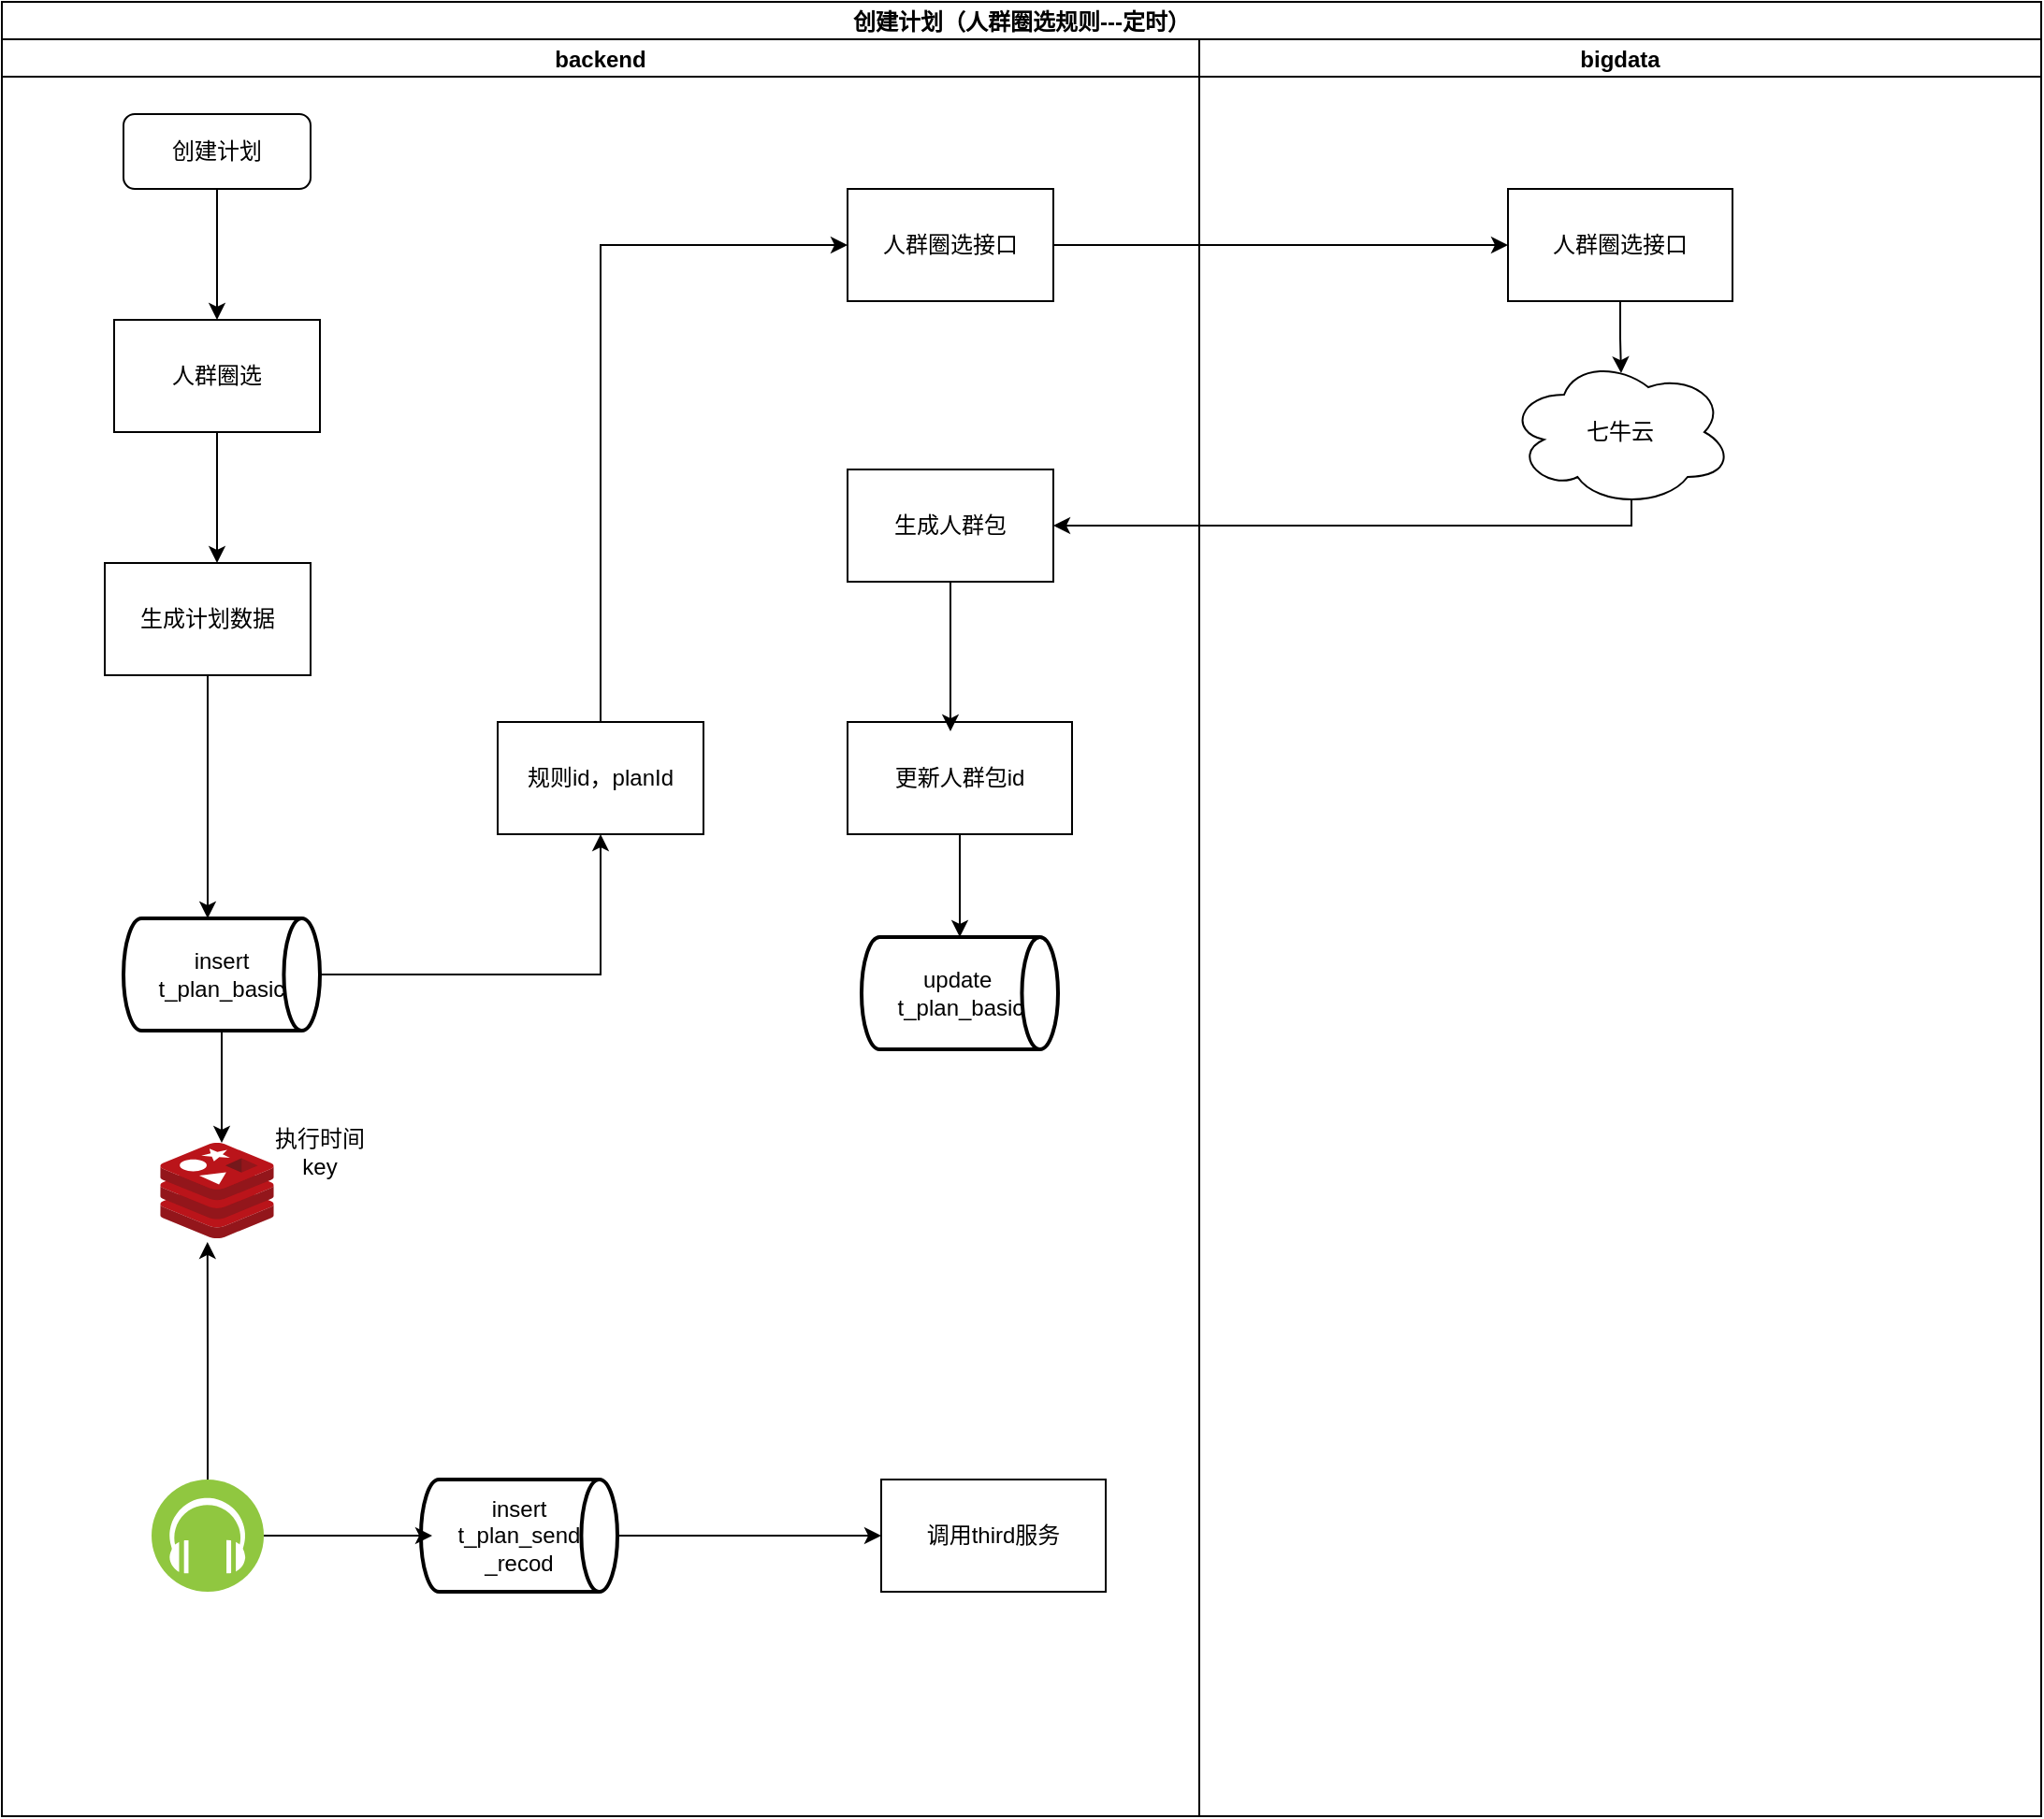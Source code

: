 <mxfile version="20.2.7" type="github" pages="2">
  <diagram id="Nt-qGN5W3i-qoPwv_6xT" name="第 1 页">
    <mxGraphModel dx="1635" dy="804" grid="1" gridSize="10" guides="1" tooltips="1" connect="1" arrows="1" fold="1" page="1" pageScale="1" pageWidth="827" pageHeight="1169" math="0" shadow="0">
      <root>
        <mxCell id="0" />
        <mxCell id="1" parent="0" />
        <mxCell id="hO9k1SS9SRoio_GHONLS-42" value="创建计划（人群圈选规则---定时）" style="swimlane;childLayout=stackLayout;resizeParent=1;resizeParentMax=0;startSize=20;" vertex="1" parent="1">
          <mxGeometry x="190" y="120" width="1090" height="970" as="geometry" />
        </mxCell>
        <mxCell id="hO9k1SS9SRoio_GHONLS-58" style="edgeStyle=orthogonalEdgeStyle;rounded=0;orthogonalLoop=1;jettySize=auto;html=1;entryX=0;entryY=0.5;entryDx=0;entryDy=0;" edge="1" parent="hO9k1SS9SRoio_GHONLS-42" source="hO9k1SS9SRoio_GHONLS-57" target="hO9k1SS9SRoio_GHONLS-48">
          <mxGeometry relative="1" as="geometry" />
        </mxCell>
        <mxCell id="hO9k1SS9SRoio_GHONLS-59" style="edgeStyle=orthogonalEdgeStyle;rounded=0;orthogonalLoop=1;jettySize=auto;html=1;entryX=1;entryY=0.5;entryDx=0;entryDy=0;exitX=0.55;exitY=0.95;exitDx=0;exitDy=0;exitPerimeter=0;" edge="1" parent="hO9k1SS9SRoio_GHONLS-42" source="hO9k1SS9SRoio_GHONLS-50" target="hO9k1SS9SRoio_GHONLS-60">
          <mxGeometry relative="1" as="geometry">
            <mxPoint x="700" y="490" as="targetPoint" />
            <Array as="points">
              <mxPoint x="871" y="280" />
            </Array>
          </mxGeometry>
        </mxCell>
        <mxCell id="hO9k1SS9SRoio_GHONLS-43" value="backend" style="swimlane;startSize=20;" vertex="1" parent="hO9k1SS9SRoio_GHONLS-42">
          <mxGeometry y="20" width="640" height="950" as="geometry" />
        </mxCell>
        <mxCell id="hO9k1SS9SRoio_GHONLS-52" style="edgeStyle=orthogonalEdgeStyle;rounded=0;orthogonalLoop=1;jettySize=auto;html=1;" edge="1" parent="hO9k1SS9SRoio_GHONLS-43" source="hO9k1SS9SRoio_GHONLS-47" target="hO9k1SS9SRoio_GHONLS-51">
          <mxGeometry relative="1" as="geometry" />
        </mxCell>
        <mxCell id="hO9k1SS9SRoio_GHONLS-47" value="创建计划" style="rounded=1;whiteSpace=wrap;html=1;" vertex="1" parent="hO9k1SS9SRoio_GHONLS-43">
          <mxGeometry x="65" y="40" width="100" height="40" as="geometry" />
        </mxCell>
        <mxCell id="hO9k1SS9SRoio_GHONLS-51" value="人群圈选" style="rounded=0;whiteSpace=wrap;html=1;" vertex="1" parent="hO9k1SS9SRoio_GHONLS-43">
          <mxGeometry x="60" y="150" width="110" height="60" as="geometry" />
        </mxCell>
        <mxCell id="hO9k1SS9SRoio_GHONLS-57" value="人群圈选接口" style="rounded=0;whiteSpace=wrap;html=1;" vertex="1" parent="hO9k1SS9SRoio_GHONLS-43">
          <mxGeometry x="452" y="80" width="110" height="60" as="geometry" />
        </mxCell>
        <mxCell id="hO9k1SS9SRoio_GHONLS-60" value="生成人群包" style="rounded=0;whiteSpace=wrap;html=1;" vertex="1" parent="hO9k1SS9SRoio_GHONLS-43">
          <mxGeometry x="452" y="230" width="110" height="60" as="geometry" />
        </mxCell>
        <mxCell id="hO9k1SS9SRoio_GHONLS-67" value="生成计划数据" style="rounded=0;whiteSpace=wrap;html=1;" vertex="1" parent="hO9k1SS9SRoio_GHONLS-43">
          <mxGeometry x="55" y="280" width="110" height="60" as="geometry" />
        </mxCell>
        <mxCell id="hO9k1SS9SRoio_GHONLS-91" style="edgeStyle=orthogonalEdgeStyle;rounded=0;orthogonalLoop=1;jettySize=auto;html=1;entryX=0;entryY=0.5;entryDx=0;entryDy=0;exitX=0.5;exitY=0;exitDx=0;exitDy=0;" edge="1" parent="hO9k1SS9SRoio_GHONLS-43" source="hO9k1SS9SRoio_GHONLS-90" target="hO9k1SS9SRoio_GHONLS-57">
          <mxGeometry relative="1" as="geometry" />
        </mxCell>
        <mxCell id="hO9k1SS9SRoio_GHONLS-90" value="规则id，planId" style="rounded=0;whiteSpace=wrap;html=1;" vertex="1" parent="hO9k1SS9SRoio_GHONLS-43">
          <mxGeometry x="265" y="365" width="110" height="60" as="geometry" />
        </mxCell>
        <mxCell id="hO9k1SS9SRoio_GHONLS-89" style="edgeStyle=orthogonalEdgeStyle;rounded=0;orthogonalLoop=1;jettySize=auto;html=1;entryX=0.5;entryY=1;entryDx=0;entryDy=0;exitX=1;exitY=0.5;exitDx=0;exitDy=0;exitPerimeter=0;" edge="1" parent="hO9k1SS9SRoio_GHONLS-43" source="-V5R5rY_J3IfyCskAqr6-1" target="hO9k1SS9SRoio_GHONLS-90">
          <mxGeometry relative="1" as="geometry">
            <mxPoint x="230" y="540" as="targetPoint" />
            <mxPoint x="160" y="490" as="sourcePoint" />
          </mxGeometry>
        </mxCell>
        <mxCell id="hO9k1SS9SRoio_GHONLS-87" style="edgeStyle=orthogonalEdgeStyle;rounded=0;orthogonalLoop=1;jettySize=auto;html=1;entryX=0.5;entryY=0;entryDx=0;entryDy=0;" edge="1" parent="hO9k1SS9SRoio_GHONLS-43" source="hO9k1SS9SRoio_GHONLS-67">
          <mxGeometry relative="1" as="geometry">
            <mxPoint x="110" y="470" as="targetPoint" />
          </mxGeometry>
        </mxCell>
        <mxCell id="hO9k1SS9SRoio_GHONLS-53" style="edgeStyle=orthogonalEdgeStyle;rounded=0;orthogonalLoop=1;jettySize=auto;html=1;" edge="1" parent="hO9k1SS9SRoio_GHONLS-43" source="hO9k1SS9SRoio_GHONLS-51">
          <mxGeometry relative="1" as="geometry">
            <mxPoint x="115" y="280" as="targetPoint" />
          </mxGeometry>
        </mxCell>
        <mxCell id="-V5R5rY_J3IfyCskAqr6-1" value="&lt;span style=&quot;font-size: 12px;&quot;&gt;insert&lt;br&gt;t_plan_basic&lt;/span&gt;" style="strokeWidth=2;html=1;shape=mxgraph.flowchart.direct_data;whiteSpace=wrap;" vertex="1" parent="hO9k1SS9SRoio_GHONLS-43">
          <mxGeometry x="65" y="470" width="105" height="60" as="geometry" />
        </mxCell>
        <mxCell id="-V5R5rY_J3IfyCskAqr6-2" value="update&amp;nbsp;&lt;br&gt;t_plan_basic" style="strokeWidth=2;html=1;shape=mxgraph.flowchart.direct_data;whiteSpace=wrap;" vertex="1" parent="hO9k1SS9SRoio_GHONLS-43">
          <mxGeometry x="459.5" y="480" width="105" height="60" as="geometry" />
        </mxCell>
        <mxCell id="NRSUEeEKJB2Scc3rB_ty-1" value="调用third服务" style="rounded=0;whiteSpace=wrap;html=1;" vertex="1" parent="hO9k1SS9SRoio_GHONLS-43">
          <mxGeometry x="470" y="770" width="120" height="60" as="geometry" />
        </mxCell>
        <mxCell id="NRSUEeEKJB2Scc3rB_ty-3" style="edgeStyle=orthogonalEdgeStyle;rounded=0;orthogonalLoop=1;jettySize=auto;html=1;entryX=0.5;entryY=0;entryDx=0;entryDy=0;entryPerimeter=0;" edge="1" parent="hO9k1SS9SRoio_GHONLS-43" source="NRSUEeEKJB2Scc3rB_ty-2" target="-V5R5rY_J3IfyCskAqr6-2">
          <mxGeometry relative="1" as="geometry" />
        </mxCell>
        <mxCell id="NRSUEeEKJB2Scc3rB_ty-2" value="更新人群包id" style="rounded=0;whiteSpace=wrap;html=1;" vertex="1" parent="hO9k1SS9SRoio_GHONLS-43">
          <mxGeometry x="452" y="365" width="120" height="60" as="geometry" />
        </mxCell>
        <mxCell id="hO9k1SS9SRoio_GHONLS-93" style="edgeStyle=orthogonalEdgeStyle;rounded=0;orthogonalLoop=1;jettySize=auto;html=1;" edge="1" parent="hO9k1SS9SRoio_GHONLS-43" source="hO9k1SS9SRoio_GHONLS-60">
          <mxGeometry relative="1" as="geometry">
            <mxPoint x="507" y="370" as="targetPoint" />
          </mxGeometry>
        </mxCell>
        <mxCell id="d5DeZZ7ShsgQkrCPbnTe-2" value="" style="sketch=0;aspect=fixed;html=1;points=[];align=center;image;fontSize=12;image=img/lib/mscae/Cache_Redis_Product.svg;" vertex="1" parent="hO9k1SS9SRoio_GHONLS-43">
          <mxGeometry x="84.64" y="590" width="60.71" height="51" as="geometry" />
        </mxCell>
        <mxCell id="d5DeZZ7ShsgQkrCPbnTe-3" value="执行时间key" style="text;html=1;strokeColor=none;fillColor=none;align=center;verticalAlign=middle;whiteSpace=wrap;rounded=0;" vertex="1" parent="hO9k1SS9SRoio_GHONLS-43">
          <mxGeometry x="140" y="580" width="60" height="30" as="geometry" />
        </mxCell>
        <mxCell id="d5DeZZ7ShsgQkrCPbnTe-5" style="edgeStyle=orthogonalEdgeStyle;rounded=0;orthogonalLoop=1;jettySize=auto;html=1;entryX=0.416;entryY=1.039;entryDx=0;entryDy=0;entryPerimeter=0;" edge="1" parent="hO9k1SS9SRoio_GHONLS-43" source="d5DeZZ7ShsgQkrCPbnTe-4" target="d5DeZZ7ShsgQkrCPbnTe-2">
          <mxGeometry relative="1" as="geometry" />
        </mxCell>
        <mxCell id="d5DeZZ7ShsgQkrCPbnTe-4" value="" style="aspect=fixed;perimeter=ellipsePerimeter;html=1;align=center;shadow=0;dashed=0;fontColor=#4277BB;labelBackgroundColor=#ffffff;fontSize=12;spacingTop=3;image;image=img/lib/ibm/blockchain/event_listener.svg;" vertex="1" parent="hO9k1SS9SRoio_GHONLS-43">
          <mxGeometry x="80" y="770" width="60" height="60" as="geometry" />
        </mxCell>
        <mxCell id="d5DeZZ7ShsgQkrCPbnTe-8" style="edgeStyle=orthogonalEdgeStyle;rounded=0;orthogonalLoop=1;jettySize=auto;html=1;entryX=0;entryY=0.5;entryDx=0;entryDy=0;" edge="1" parent="hO9k1SS9SRoio_GHONLS-43" source="d5DeZZ7ShsgQkrCPbnTe-7" target="NRSUEeEKJB2Scc3rB_ty-1">
          <mxGeometry relative="1" as="geometry" />
        </mxCell>
        <mxCell id="d5DeZZ7ShsgQkrCPbnTe-7" value="&lt;span style=&quot;font-size: 12px;&quot;&gt;insert&lt;br&gt;t_plan_send&lt;br&gt;_recod&lt;/span&gt;" style="strokeWidth=2;html=1;shape=mxgraph.flowchart.direct_data;whiteSpace=wrap;" vertex="1" parent="hO9k1SS9SRoio_GHONLS-43">
          <mxGeometry x="224" y="770" width="105" height="60" as="geometry" />
        </mxCell>
        <mxCell id="hO9k1SS9SRoio_GHONLS-44" value="bigdata" style="swimlane;startSize=20;" vertex="1" parent="hO9k1SS9SRoio_GHONLS-42">
          <mxGeometry x="640" y="20" width="450" height="950" as="geometry" />
        </mxCell>
        <mxCell id="hO9k1SS9SRoio_GHONLS-48" value="人群圈选接口" style="rounded=0;whiteSpace=wrap;html=1;" vertex="1" parent="hO9k1SS9SRoio_GHONLS-44">
          <mxGeometry x="165" y="80" width="120" height="60" as="geometry" />
        </mxCell>
        <mxCell id="hO9k1SS9SRoio_GHONLS-50" value="七牛云" style="ellipse;shape=cloud;whiteSpace=wrap;html=1;" vertex="1" parent="hO9k1SS9SRoio_GHONLS-44">
          <mxGeometry x="165" y="170" width="120" height="80" as="geometry" />
        </mxCell>
        <mxCell id="hO9k1SS9SRoio_GHONLS-49" style="edgeStyle=orthogonalEdgeStyle;rounded=0;orthogonalLoop=1;jettySize=auto;html=1;entryX=0.504;entryY=0.107;entryDx=0;entryDy=0;entryPerimeter=0;" edge="1" parent="hO9k1SS9SRoio_GHONLS-44" source="hO9k1SS9SRoio_GHONLS-48" target="hO9k1SS9SRoio_GHONLS-50">
          <mxGeometry relative="1" as="geometry">
            <mxPoint x="65" y="220" as="targetPoint" />
          </mxGeometry>
        </mxCell>
        <mxCell id="d5DeZZ7ShsgQkrCPbnTe-1" style="edgeStyle=orthogonalEdgeStyle;rounded=0;orthogonalLoop=1;jettySize=auto;html=1;" edge="1" parent="1" source="-V5R5rY_J3IfyCskAqr6-1">
          <mxGeometry relative="1" as="geometry">
            <mxPoint x="307.5" y="730" as="targetPoint" />
          </mxGeometry>
        </mxCell>
        <mxCell id="d5DeZZ7ShsgQkrCPbnTe-6" style="edgeStyle=orthogonalEdgeStyle;rounded=0;orthogonalLoop=1;jettySize=auto;html=1;" edge="1" parent="1" source="d5DeZZ7ShsgQkrCPbnTe-4">
          <mxGeometry relative="1" as="geometry">
            <mxPoint x="420" y="940" as="targetPoint" />
          </mxGeometry>
        </mxCell>
      </root>
    </mxGraphModel>
  </diagram>
  <diagram id="dqntnyOF08AJuUJGwk2q" name="第 2 页">
    <mxGraphModel dx="1635" dy="804" grid="1" gridSize="10" guides="1" tooltips="1" connect="1" arrows="1" fold="1" page="1" pageScale="1" pageWidth="827" pageHeight="1169" math="0" shadow="0">
      <root>
        <mxCell id="0" />
        <mxCell id="1" parent="0" />
        <mxCell id="efMZtO4fmWVZmc5DneWf-1" value="创建计划（人群包导入--立即）" style="swimlane;childLayout=stackLayout;resizeParent=1;resizeParentMax=0;startSize=20;" vertex="1" parent="1">
          <mxGeometry x="170" y="140" width="1050" height="620" as="geometry" />
        </mxCell>
        <mxCell id="efMZtO4fmWVZmc5DneWf-2" value="backend" style="swimlane;startSize=20;" vertex="1" parent="efMZtO4fmWVZmc5DneWf-1">
          <mxGeometry y="20" width="590" height="600" as="geometry" />
        </mxCell>
        <mxCell id="efMZtO4fmWVZmc5DneWf-3" style="edgeStyle=orthogonalEdgeStyle;rounded=0;orthogonalLoop=1;jettySize=auto;html=1;" edge="1" parent="efMZtO4fmWVZmc5DneWf-2" source="efMZtO4fmWVZmc5DneWf-4" target="efMZtO4fmWVZmc5DneWf-5">
          <mxGeometry relative="1" as="geometry" />
        </mxCell>
        <mxCell id="efMZtO4fmWVZmc5DneWf-4" value="创建计划" style="rounded=1;whiteSpace=wrap;html=1;" vertex="1" parent="efMZtO4fmWVZmc5DneWf-2">
          <mxGeometry x="65" y="40" width="100" height="40" as="geometry" />
        </mxCell>
        <mxCell id="TEcbeBhzaAamiUFHQYuP-1" style="edgeStyle=orthogonalEdgeStyle;rounded=0;orthogonalLoop=1;jettySize=auto;html=1;" edge="1" parent="efMZtO4fmWVZmc5DneWf-2" source="efMZtO4fmWVZmc5DneWf-5">
          <mxGeometry relative="1" as="geometry">
            <mxPoint x="270" y="480" as="targetPoint" />
            <Array as="points">
              <mxPoint x="210" y="180" />
              <mxPoint x="210" y="480" />
            </Array>
          </mxGeometry>
        </mxCell>
        <mxCell id="efMZtO4fmWVZmc5DneWf-5" value="导入" style="rounded=0;whiteSpace=wrap;html=1;" vertex="1" parent="efMZtO4fmWVZmc5DneWf-2">
          <mxGeometry x="60" y="150" width="110" height="60" as="geometry" />
        </mxCell>
        <mxCell id="kaAS-FsaMWkZRtc7yB7V-3" style="edgeStyle=orthogonalEdgeStyle;rounded=0;orthogonalLoop=1;jettySize=auto;html=1;" edge="1" parent="efMZtO4fmWVZmc5DneWf-2" source="efMZtO4fmWVZmc5DneWf-8" target="pzblKHDERWOMhQrhClzJ-1">
          <mxGeometry relative="1" as="geometry" />
        </mxCell>
        <mxCell id="efMZtO4fmWVZmc5DneWf-8" value="生成人群包" style="rounded=0;whiteSpace=wrap;html=1;" vertex="1" parent="efMZtO4fmWVZmc5DneWf-2">
          <mxGeometry x="450" y="80" width="110" height="60" as="geometry" />
        </mxCell>
        <mxCell id="efMZtO4fmWVZmc5DneWf-10" value="生成计划数据" style="rounded=0;whiteSpace=wrap;html=1;" vertex="1" parent="efMZtO4fmWVZmc5DneWf-2">
          <mxGeometry x="60" y="270" width="110" height="60" as="geometry" />
        </mxCell>
        <mxCell id="pIOUKri0Egbt3ClzBX4v-1" value="&lt;span style=&quot;font-size: 12px;&quot;&gt;insert&lt;br&gt;t_plan_basic&lt;/span&gt;" style="strokeWidth=2;html=1;shape=mxgraph.flowchart.direct_data;whiteSpace=wrap;" vertex="1" parent="efMZtO4fmWVZmc5DneWf-2">
          <mxGeometry x="60" y="445" width="105" height="60" as="geometry" />
        </mxCell>
        <mxCell id="pIOUKri0Egbt3ClzBX4v-2" style="edgeStyle=orthogonalEdgeStyle;rounded=0;orthogonalLoop=1;jettySize=auto;html=1;" edge="1" parent="efMZtO4fmWVZmc5DneWf-2" source="efMZtO4fmWVZmc5DneWf-10" target="pIOUKri0Egbt3ClzBX4v-1">
          <mxGeometry relative="1" as="geometry">
            <mxPoint x="125" y="460" as="targetPoint" />
          </mxGeometry>
        </mxCell>
        <mxCell id="DK96OER8s7Xf4gwK9NNj-14" value="upload" style="rounded=0;whiteSpace=wrap;html=1;" vertex="1" parent="efMZtO4fmWVZmc5DneWf-2">
          <mxGeometry x="275" y="445" width="110" height="60" as="geometry" />
        </mxCell>
        <mxCell id="DK96OER8s7Xf4gwK9NNj-31" value="&lt;span style=&quot;font-size: 12px;&quot;&gt;update&lt;br&gt;t_plan_basic&lt;/span&gt;" style="strokeWidth=2;html=1;shape=mxgraph.flowchart.direct_data;whiteSpace=wrap;" vertex="1" parent="efMZtO4fmWVZmc5DneWf-2">
          <mxGeometry x="277.5" y="260" width="105" height="60" as="geometry" />
        </mxCell>
        <mxCell id="kaAS-FsaMWkZRtc7yB7V-2" style="edgeStyle=orthogonalEdgeStyle;rounded=0;orthogonalLoop=1;jettySize=auto;html=1;entryX=1;entryY=0.5;entryDx=0;entryDy=0;entryPerimeter=0;" edge="1" parent="efMZtO4fmWVZmc5DneWf-2" source="pzblKHDERWOMhQrhClzJ-1" target="kaAS-FsaMWkZRtc7yB7V-1">
          <mxGeometry relative="1" as="geometry" />
        </mxCell>
        <mxCell id="kaAS-FsaMWkZRtc7yB7V-4" style="edgeStyle=orthogonalEdgeStyle;rounded=0;orthogonalLoop=1;jettySize=auto;html=1;entryX=1;entryY=0.5;entryDx=0;entryDy=0;entryPerimeter=0;" edge="1" parent="efMZtO4fmWVZmc5DneWf-2" source="pzblKHDERWOMhQrhClzJ-1" target="DK96OER8s7Xf4gwK9NNj-31">
          <mxGeometry relative="1" as="geometry" />
        </mxCell>
        <mxCell id="pzblKHDERWOMhQrhClzJ-1" value="更新计划&amp;amp;生成推送记录" style="rounded=0;whiteSpace=wrap;html=1;" vertex="1" parent="efMZtO4fmWVZmc5DneWf-2">
          <mxGeometry x="445" y="200" width="120" height="60" as="geometry" />
        </mxCell>
        <mxCell id="kaAS-FsaMWkZRtc7yB7V-1" value="&lt;span style=&quot;font-size: 12px;&quot;&gt;insert &lt;br&gt;t_plan_send&lt;br&gt;_record&lt;/span&gt;" style="strokeWidth=2;html=1;shape=mxgraph.flowchart.direct_data;whiteSpace=wrap;" vertex="1" parent="efMZtO4fmWVZmc5DneWf-2">
          <mxGeometry x="277.5" y="130" width="105" height="60" as="geometry" />
        </mxCell>
        <mxCell id="QQwZGjgKUdlB_YRzyoaS-1" value="调用third服务" style="rounded=0;whiteSpace=wrap;html=1;" vertex="1" parent="efMZtO4fmWVZmc5DneWf-2">
          <mxGeometry x="445" y="340" width="120" height="60" as="geometry" />
        </mxCell>
        <mxCell id="DK96OER8s7Xf4gwK9NNj-28" style="edgeStyle=orthogonalEdgeStyle;rounded=0;orthogonalLoop=1;jettySize=auto;html=1;entryX=0;entryY=0.5;entryDx=0;entryDy=0;" edge="1" parent="efMZtO4fmWVZmc5DneWf-1" source="DK96OER8s7Xf4gwK9NNj-14" target="DK96OER8s7Xf4gwK9NNj-27">
          <mxGeometry relative="1" as="geometry" />
        </mxCell>
        <mxCell id="DK96OER8s7Xf4gwK9NNj-1" value="七牛" style="swimlane;startSize=20;" vertex="1" parent="efMZtO4fmWVZmc5DneWf-1">
          <mxGeometry x="590" y="20" width="460" height="600" as="geometry" />
        </mxCell>
        <mxCell id="DK96OER8s7Xf4gwK9NNj-2" style="edgeStyle=orthogonalEdgeStyle;rounded=0;orthogonalLoop=1;jettySize=auto;html=1;" edge="1" parent="DK96OER8s7Xf4gwK9NNj-1" source="DK96OER8s7Xf4gwK9NNj-3">
          <mxGeometry relative="1" as="geometry">
            <mxPoint x="115" y="150" as="targetPoint" />
          </mxGeometry>
        </mxCell>
        <mxCell id="DK96OER8s7Xf4gwK9NNj-27" value="" style="shape=image;html=1;verticalAlign=top;verticalLabelPosition=bottom;labelBackgroundColor=#ffffff;imageAspect=0;aspect=fixed;image=https://cdn3.iconfinder.com/data/icons/document-icons-2/30/647714-excel-128.png" vertex="1" parent="DK96OER8s7Xf4gwK9NNj-1">
          <mxGeometry x="145" y="410" width="128" height="128" as="geometry" />
        </mxCell>
        <mxCell id="DK96OER8s7Xf4gwK9NNj-29" style="edgeStyle=orthogonalEdgeStyle;rounded=0;orthogonalLoop=1;jettySize=auto;html=1;entryX=1;entryY=0.5;entryDx=0;entryDy=0;exitX=0.5;exitY=0;exitDx=0;exitDy=0;" edge="1" parent="efMZtO4fmWVZmc5DneWf-1" source="DK96OER8s7Xf4gwK9NNj-27" target="efMZtO4fmWVZmc5DneWf-8">
          <mxGeometry relative="1" as="geometry" />
        </mxCell>
        <mxCell id="efMZtO4fmWVZmc5DneWf-23" style="edgeStyle=orthogonalEdgeStyle;rounded=0;orthogonalLoop=1;jettySize=auto;html=1;" edge="1" parent="1" source="efMZtO4fmWVZmc5DneWf-5">
          <mxGeometry relative="1" as="geometry">
            <mxPoint x="285" y="430" as="targetPoint" />
            <Array as="points">
              <mxPoint x="285" y="430" />
            </Array>
          </mxGeometry>
        </mxCell>
        <mxCell id="3O5WZsR4_xhXwQZFwRwt-1" style="edgeStyle=orthogonalEdgeStyle;rounded=0;orthogonalLoop=1;jettySize=auto;html=1;" edge="1" parent="1" source="pzblKHDERWOMhQrhClzJ-1">
          <mxGeometry relative="1" as="geometry">
            <mxPoint x="670" y="500" as="targetPoint" />
            <Array as="points">
              <mxPoint x="675" y="490" />
              <mxPoint x="670" y="490" />
            </Array>
          </mxGeometry>
        </mxCell>
      </root>
    </mxGraphModel>
  </diagram>
</mxfile>
